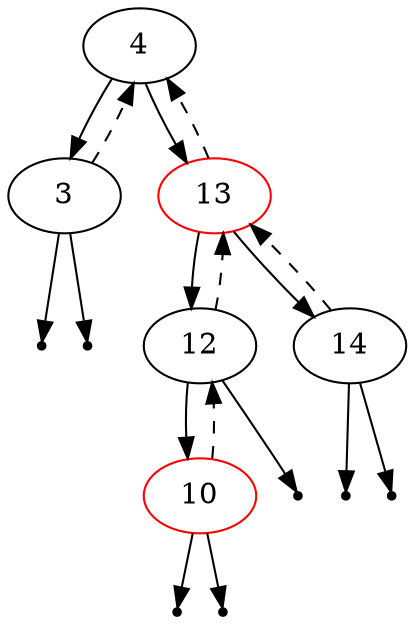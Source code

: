 digraph BST {
	 4 -> 3;
	 4 -> 13;
	13 [color="red"];
	 13 -> 4 [style=dashed];
	 13 -> 12;
	 13 -> 14;
	 14 -> 13 [style=dashed];
	 null0 [shape=point];
	 14 -> null0;
	 null1 [shape=point];
	 14 -> null1;
	 12 -> 13 [style=dashed];
	 12 -> 10;
	 null2 [shape=point];
	 12 -> null2;
	10 [color="red"];
	 10 -> 12 [style=dashed];
	 null3 [shape=point];
	 10 -> null3;
	 null4 [shape=point];
	 10 -> null4;
	 3 -> 4 [style=dashed];
	 null5 [shape=point];
	 3 -> null5;
	 null6 [shape=point];
	 3 -> null6;
}
